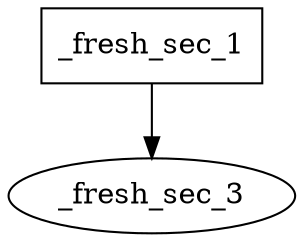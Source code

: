 digraph {
  _fresh_sec_1 [shape=box];
  _fresh_sec_1 -> _fresh_sec_3;
}
digraph {
  _fresh_sec_2 [shape=box];
  _fresh_sec_2 -> _fresh_sec_4;
}
digraph {
  _fresh_sec_5 [shape=box];
  _fresh_sec_5 -> _fresh_sec_8;
}
